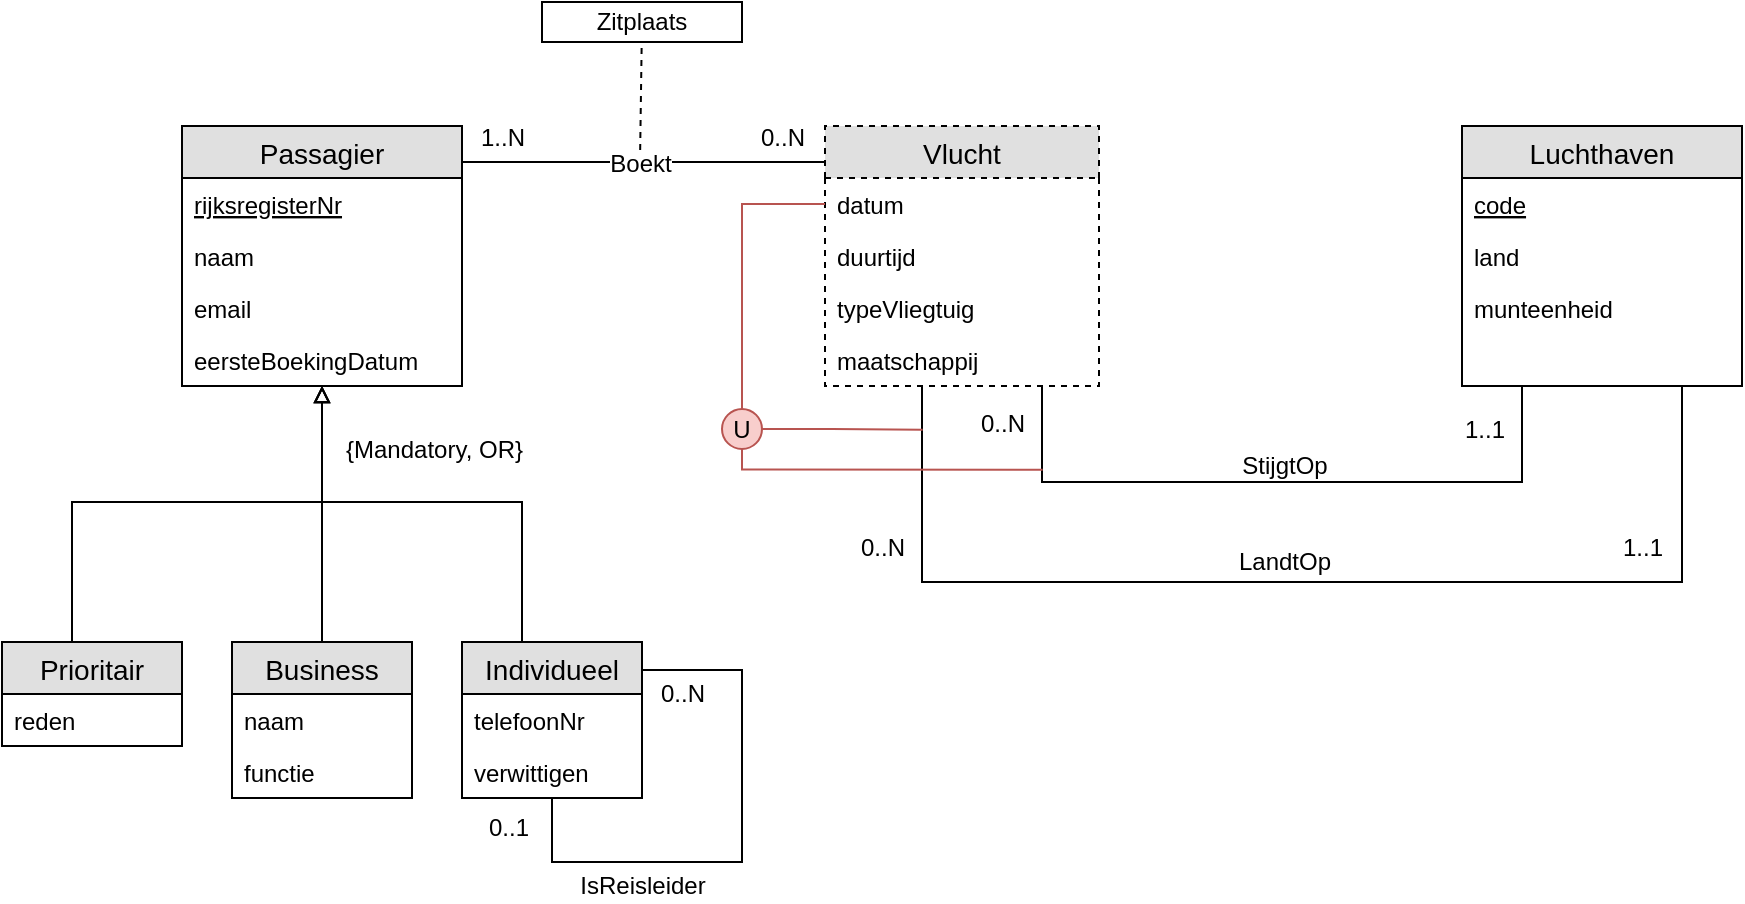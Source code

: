 <mxfile version="12.1.0" type="device" pages="1"><diagram id="qy5-HXtUIFuq6KEqq2z5" name="Page-1"><mxGraphModel dx="1825" dy="716" grid="1" gridSize="10" guides="1" tooltips="1" connect="1" arrows="1" fold="1" page="1" pageScale="1" pageWidth="850" pageHeight="1100" math="0" shadow="0"><root><mxCell id="0"/><mxCell id="1" parent="0"/><mxCell id="kHjjjAv74RzLgFQ9rnbx-1" value="Business" style="swimlane;fontStyle=0;childLayout=stackLayout;horizontal=1;startSize=26;fillColor=#e0e0e0;horizontalStack=0;resizeParent=1;resizeParentMax=0;resizeLast=0;collapsible=1;marginBottom=0;swimlaneFillColor=#ffffff;align=center;fontSize=14;html=0;" parent="1" vertex="1"><mxGeometry x="65" y="590" width="90" height="78" as="geometry"><mxRectangle x="60" y="147" width="70" height="26" as="alternateBounds"/></mxGeometry></mxCell><mxCell id="kHjjjAv74RzLgFQ9rnbx-2" value="naam" style="text;strokeColor=none;fillColor=none;spacingLeft=4;spacingRight=4;overflow=hidden;rotatable=0;points=[[0,0.5],[1,0.5]];portConstraint=eastwest;fontSize=12;fontStyle=0" parent="kHjjjAv74RzLgFQ9rnbx-1" vertex="1"><mxGeometry y="26" width="90" height="26" as="geometry"/></mxCell><mxCell id="kHjjjAv74RzLgFQ9rnbx-14" value="functie" style="text;strokeColor=none;fillColor=none;spacingLeft=4;spacingRight=4;overflow=hidden;rotatable=0;points=[[0,0.5],[1,0.5]];portConstraint=eastwest;fontSize=12;fontStyle=0" parent="kHjjjAv74RzLgFQ9rnbx-1" vertex="1"><mxGeometry y="52" width="90" height="26" as="geometry"/></mxCell><mxCell id="kHjjjAv74RzLgFQ9rnbx-3" value="" style="endArrow=block;html=1;endFill=0;edgeStyle=orthogonalEdgeStyle;rounded=0;" parent="1" source="kHjjjAv74RzLgFQ9rnbx-1" edge="1" target="YdS1X1lbPrMnb96in3iW-34"><mxGeometry width="50" height="50" relative="1" as="geometry"><mxPoint x="120" y="560" as="sourcePoint"/><mxPoint x="100" y="452" as="targetPoint"/></mxGeometry></mxCell><mxCell id="kHjjjAv74RzLgFQ9rnbx-4" value="{Mandatory, OR}" style="text;html=1;resizable=0;points=[];autosize=1;align=left;verticalAlign=top;spacingTop=-4;" parent="1" vertex="1"><mxGeometry x="120" y="483.5" width="100" height="20" as="geometry"/></mxCell><mxCell id="kHjjjAv74RzLgFQ9rnbx-5" value="Prioritair" style="swimlane;fontStyle=0;childLayout=stackLayout;horizontal=1;startSize=26;fillColor=#e0e0e0;horizontalStack=0;resizeParent=1;resizeParentMax=0;resizeLast=0;collapsible=1;marginBottom=0;swimlaneFillColor=#ffffff;align=center;fontSize=14;html=0;" parent="1" vertex="1"><mxGeometry x="-50" y="590" width="90" height="52" as="geometry"><mxRectangle x="60" y="147" width="70" height="26" as="alternateBounds"/></mxGeometry></mxCell><mxCell id="kHjjjAv74RzLgFQ9rnbx-6" value="reden" style="text;strokeColor=none;fillColor=none;spacingLeft=4;spacingRight=4;overflow=hidden;rotatable=0;points=[[0,0.5],[1,0.5]];portConstraint=eastwest;fontSize=12;fontStyle=0" parent="kHjjjAv74RzLgFQ9rnbx-5" vertex="1"><mxGeometry y="26" width="90" height="26" as="geometry"/></mxCell><mxCell id="kHjjjAv74RzLgFQ9rnbx-7" value="" style="endArrow=block;html=1;endFill=0;edgeStyle=orthogonalEdgeStyle;rounded=0;" parent="1" source="kHjjjAv74RzLgFQ9rnbx-5" edge="1" target="YdS1X1lbPrMnb96in3iW-34"><mxGeometry width="50" height="50" relative="1" as="geometry"><mxPoint x="110" y="600" as="sourcePoint"/><mxPoint x="100" y="452" as="targetPoint"/><Array as="points"><mxPoint x="-15" y="520"/><mxPoint x="110" y="520"/></Array></mxGeometry></mxCell><mxCell id="kHjjjAv74RzLgFQ9rnbx-8" value="Individueel" style="swimlane;fontStyle=0;childLayout=stackLayout;horizontal=1;startSize=26;fillColor=#e0e0e0;horizontalStack=0;resizeParent=1;resizeParentMax=0;resizeLast=0;collapsible=1;marginBottom=0;swimlaneFillColor=#ffffff;align=center;fontSize=14;html=0;" parent="1" vertex="1"><mxGeometry x="180" y="590" width="90" height="78" as="geometry"><mxRectangle x="60" y="147" width="70" height="26" as="alternateBounds"/></mxGeometry></mxCell><mxCell id="kHjjjAv74RzLgFQ9rnbx-9" value="telefoonNr" style="text;strokeColor=none;fillColor=none;spacingLeft=4;spacingRight=4;overflow=hidden;rotatable=0;points=[[0,0.5],[1,0.5]];portConstraint=eastwest;fontSize=12;fontStyle=0" parent="kHjjjAv74RzLgFQ9rnbx-8" vertex="1"><mxGeometry y="26" width="90" height="26" as="geometry"/></mxCell><mxCell id="kHjjjAv74RzLgFQ9rnbx-15" value="verwittigen" style="text;strokeColor=none;fillColor=none;spacingLeft=4;spacingRight=4;overflow=hidden;rotatable=0;points=[[0,0.5],[1,0.5]];portConstraint=eastwest;fontSize=12;fontStyle=0" parent="kHjjjAv74RzLgFQ9rnbx-8" vertex="1"><mxGeometry y="52" width="90" height="26" as="geometry"/></mxCell><mxCell id="kHjjjAv74RzLgFQ9rnbx-16" value="" style="edgeStyle=orthogonalEdgeStyle;fontSize=12;html=1;endArrow=none;jumpSize=6;strokeWidth=1;endFill=0;rounded=0;jumpStyle=none;" parent="1" source="kHjjjAv74RzLgFQ9rnbx-8" target="kHjjjAv74RzLgFQ9rnbx-8" edge="1"><mxGeometry width="100" height="100" relative="1" as="geometry"><mxPoint x="420" y="626" as="sourcePoint"/><mxPoint x="428.5" y="654" as="targetPoint"/><Array as="points"><mxPoint x="320" y="604"/><mxPoint x="320" y="700"/><mxPoint x="225" y="700"/></Array></mxGeometry></mxCell><mxCell id="kHjjjAv74RzLgFQ9rnbx-18" value="0..N" style="text;html=1;resizable=0;points=[];align=center;verticalAlign=middle;labelBackgroundColor=#ffffff;" parent="kHjjjAv74RzLgFQ9rnbx-16" vertex="1" connectable="0"><mxGeometry x="0.83" y="1" relative="1" as="geometry"><mxPoint x="66" y="-75" as="offset"/></mxGeometry></mxCell><mxCell id="kHjjjAv74RzLgFQ9rnbx-19" value="IsReisleider" style="text;html=1;resizable=0;points=[];align=center;verticalAlign=bottom;labelBackgroundColor=#ffffff;direction=south;" parent="kHjjjAv74RzLgFQ9rnbx-16" vertex="1" connectable="0"><mxGeometry x="-0.025" y="-2" relative="1" as="geometry"><mxPoint x="-48" y="33" as="offset"/></mxGeometry></mxCell><mxCell id="kHjjjAv74RzLgFQ9rnbx-20" value="" style="endArrow=block;html=1;endFill=0;edgeStyle=orthogonalEdgeStyle;rounded=0;" parent="1" source="kHjjjAv74RzLgFQ9rnbx-8" edge="1" target="YdS1X1lbPrMnb96in3iW-34"><mxGeometry width="50" height="50" relative="1" as="geometry"><mxPoint x="110" y="600" as="sourcePoint"/><mxPoint x="100" y="452" as="targetPoint"/><Array as="points"><mxPoint x="210" y="520"/><mxPoint x="110" y="520"/></Array></mxGeometry></mxCell><mxCell id="YdS1X1lbPrMnb96in3iW-33" value="" style="endArrow=none;dashed=1;html=1;" parent="1" target="YdS1X1lbPrMnb96in3iW-64" edge="1"><mxGeometry width="50" height="50" relative="1" as="geometry"><mxPoint x="269" y="350.0" as="sourcePoint"/><mxPoint x="270" y="390" as="targetPoint"/></mxGeometry></mxCell><mxCell id="YdS1X1lbPrMnb96in3iW-34" value="Passagier" style="swimlane;fontStyle=0;childLayout=stackLayout;horizontal=1;startSize=26;fillColor=#e0e0e0;horizontalStack=0;resizeParent=1;resizeParentMax=0;resizeLast=0;collapsible=1;marginBottom=0;swimlaneFillColor=#ffffff;align=center;fontSize=14;html=0;" parent="1" vertex="1"><mxGeometry x="40" y="332" width="140" height="130" as="geometry"><mxRectangle x="60" y="147" width="70" height="26" as="alternateBounds"/></mxGeometry></mxCell><mxCell id="YdS1X1lbPrMnb96in3iW-35" value="rijksregisterNr" style="text;strokeColor=none;fillColor=none;spacingLeft=4;spacingRight=4;overflow=hidden;rotatable=0;points=[[0,0.5],[1,0.5]];portConstraint=eastwest;fontSize=12;fontStyle=4" parent="YdS1X1lbPrMnb96in3iW-34" vertex="1"><mxGeometry y="26" width="140" height="26" as="geometry"/></mxCell><mxCell id="YdS1X1lbPrMnb96in3iW-36" value="naam" style="text;strokeColor=none;fillColor=none;spacingLeft=4;spacingRight=4;overflow=hidden;rotatable=0;points=[[0,0.5],[1,0.5]];portConstraint=eastwest;fontSize=12;" parent="YdS1X1lbPrMnb96in3iW-34" vertex="1"><mxGeometry y="52" width="140" height="26" as="geometry"/></mxCell><mxCell id="YdS1X1lbPrMnb96in3iW-37" value="email" style="text;strokeColor=none;fillColor=none;spacingLeft=4;spacingRight=4;overflow=hidden;rotatable=0;points=[[0,0.5],[1,0.5]];portConstraint=eastwest;fontSize=12;" parent="YdS1X1lbPrMnb96in3iW-34" vertex="1"><mxGeometry y="78" width="140" height="26" as="geometry"/></mxCell><mxCell id="YdS1X1lbPrMnb96in3iW-38" value="eersteBoekingDatum" style="text;strokeColor=none;fillColor=none;spacingLeft=4;spacingRight=4;overflow=hidden;rotatable=0;points=[[0,0.5],[1,0.5]];portConstraint=eastwest;fontSize=12;" parent="YdS1X1lbPrMnb96in3iW-34" vertex="1"><mxGeometry y="104" width="140" height="26" as="geometry"/></mxCell><mxCell id="YdS1X1lbPrMnb96in3iW-39" value="Vlucht" style="swimlane;fontStyle=0;childLayout=stackLayout;horizontal=1;startSize=26;fillColor=#e0e0e0;horizontalStack=0;resizeParent=1;resizeParentMax=0;resizeLast=0;collapsible=1;marginBottom=0;swimlaneFillColor=#ffffff;align=center;fontSize=14;html=0;dashed=1;" parent="1" vertex="1"><mxGeometry x="361.5" y="332" width="137" height="130" as="geometry"><mxRectangle x="390" y="147" width="70" height="26" as="alternateBounds"/></mxGeometry></mxCell><mxCell id="YdS1X1lbPrMnb96in3iW-40" value="datum" style="text;strokeColor=none;fillColor=none;spacingLeft=4;spacingRight=4;overflow=hidden;rotatable=0;points=[[0,0.5],[1,0.5]];portConstraint=eastwest;fontSize=12;fontStyle=0;rounded=0;verticalAlign=top;" parent="YdS1X1lbPrMnb96in3iW-39" vertex="1"><mxGeometry y="26" width="137" height="26" as="geometry"/></mxCell><mxCell id="YdS1X1lbPrMnb96in3iW-41" value="duurtijd" style="text;strokeColor=none;fillColor=none;spacingLeft=4;spacingRight=4;overflow=hidden;rotatable=0;points=[[0,0.5],[1,0.5]];portConstraint=eastwest;fontSize=12;" parent="YdS1X1lbPrMnb96in3iW-39" vertex="1"><mxGeometry y="52" width="137" height="26" as="geometry"/></mxCell><mxCell id="YdS1X1lbPrMnb96in3iW-42" value="typeVliegtuig" style="text;strokeColor=none;fillColor=none;spacingLeft=4;spacingRight=4;overflow=hidden;rotatable=0;points=[[0,0.5],[1,0.5]];portConstraint=eastwest;fontSize=12;" parent="YdS1X1lbPrMnb96in3iW-39" vertex="1"><mxGeometry y="78" width="137" height="26" as="geometry"/></mxCell><mxCell id="YdS1X1lbPrMnb96in3iW-43" value="maatschappij" style="text;strokeColor=none;fillColor=none;spacingLeft=4;spacingRight=4;overflow=hidden;rotatable=0;points=[[0,0.5],[1,0.5]];portConstraint=eastwest;fontSize=12;" parent="YdS1X1lbPrMnb96in3iW-39" vertex="1"><mxGeometry y="104" width="137" height="26" as="geometry"/></mxCell><mxCell id="YdS1X1lbPrMnb96in3iW-44" value="Luchthaven" style="swimlane;fontStyle=0;childLayout=stackLayout;horizontal=1;startSize=26;fillColor=#e0e0e0;horizontalStack=0;resizeParent=1;resizeParentMax=0;resizeLast=0;collapsible=1;marginBottom=0;swimlaneFillColor=#ffffff;align=center;fontSize=14;html=0;" parent="1" vertex="1"><mxGeometry x="680" y="332" width="140" height="130" as="geometry"><mxRectangle x="60" y="147" width="70" height="26" as="alternateBounds"/></mxGeometry></mxCell><mxCell id="YdS1X1lbPrMnb96in3iW-45" value="code" style="text;strokeColor=none;fillColor=none;spacingLeft=4;spacingRight=4;overflow=hidden;rotatable=0;points=[[0,0.5],[1,0.5]];portConstraint=eastwest;fontSize=12;fontStyle=4" parent="YdS1X1lbPrMnb96in3iW-44" vertex="1"><mxGeometry y="26" width="140" height="26" as="geometry"/></mxCell><mxCell id="YdS1X1lbPrMnb96in3iW-46" value="land" style="text;strokeColor=none;fillColor=none;spacingLeft=4;spacingRight=4;overflow=hidden;rotatable=0;points=[[0,0.5],[1,0.5]];portConstraint=eastwest;fontSize=12;" parent="YdS1X1lbPrMnb96in3iW-44" vertex="1"><mxGeometry y="52" width="140" height="26" as="geometry"/></mxCell><mxCell id="YdS1X1lbPrMnb96in3iW-47" value="munteenheid" style="text;strokeColor=none;fillColor=none;spacingLeft=4;spacingRight=4;overflow=hidden;rotatable=0;points=[[0,0.5],[1,0.5]];portConstraint=eastwest;fontSize=12;" parent="YdS1X1lbPrMnb96in3iW-44" vertex="1"><mxGeometry y="78" width="140" height="52" as="geometry"/></mxCell><mxCell id="YdS1X1lbPrMnb96in3iW-48" value="" style="edgeStyle=orthogonalEdgeStyle;fontSize=12;html=1;endArrow=none;jumpSize=6;strokeWidth=1;endFill=0;rounded=0;jumpStyle=none;" parent="1" source="YdS1X1lbPrMnb96in3iW-39" target="YdS1X1lbPrMnb96in3iW-44" edge="1"><mxGeometry width="100" height="100" relative="1" as="geometry"><mxPoint x="320" y="519.286" as="sourcePoint"/><mxPoint x="478.5" y="519.286" as="targetPoint"/><Array as="points"><mxPoint x="470" y="510"/><mxPoint x="710" y="510"/></Array></mxGeometry></mxCell><mxCell id="YdS1X1lbPrMnb96in3iW-49" value="0..N" style="text;html=1;resizable=0;points=[];align=center;verticalAlign=middle;labelBackgroundColor=#ffffff;" parent="YdS1X1lbPrMnb96in3iW-48" vertex="1" connectable="0"><mxGeometry x="-0.884" y="-1" relative="1" as="geometry"><mxPoint x="-19" y="-1" as="offset"/></mxGeometry></mxCell><mxCell id="YdS1X1lbPrMnb96in3iW-50" value="1..1" style="text;html=1;resizable=0;points=[];align=center;verticalAlign=middle;labelBackgroundColor=#ffffff;" parent="YdS1X1lbPrMnb96in3iW-48" vertex="1" connectable="0"><mxGeometry x="0.83" y="1" relative="1" as="geometry"><mxPoint x="-18.5" y="-7" as="offset"/></mxGeometry></mxCell><mxCell id="YdS1X1lbPrMnb96in3iW-51" value="StijgtOp" style="text;html=1;resizable=0;points=[];align=center;verticalAlign=bottom;labelBackgroundColor=#ffffff;direction=south;" parent="YdS1X1lbPrMnb96in3iW-48" vertex="1" connectable="0"><mxGeometry x="-0.025" y="-2" relative="1" as="geometry"><mxPoint x="4.5" y="-2" as="offset"/></mxGeometry></mxCell><mxCell id="YdS1X1lbPrMnb96in3iW-52" value="" style="edgeStyle=orthogonalEdgeStyle;fontSize=12;html=1;endArrow=none;jumpSize=6;strokeWidth=1;endFill=0;rounded=0;jumpStyle=none;" parent="1" source="YdS1X1lbPrMnb96in3iW-39" target="YdS1X1lbPrMnb96in3iW-44" edge="1"><mxGeometry width="100" height="100" relative="1" as="geometry"><mxPoint x="439.81" y="246.5" as="sourcePoint"/><mxPoint x="769.81" y="246.5" as="targetPoint"/><Array as="points"><mxPoint x="410" y="560"/><mxPoint x="790" y="560"/></Array></mxGeometry></mxCell><mxCell id="YdS1X1lbPrMnb96in3iW-53" value="0..N" style="text;html=1;resizable=0;points=[];align=center;verticalAlign=middle;labelBackgroundColor=#ffffff;" parent="YdS1X1lbPrMnb96in3iW-52" vertex="1" connectable="0"><mxGeometry x="-0.884" y="-1" relative="1" as="geometry"><mxPoint x="-19" y="47.5" as="offset"/></mxGeometry></mxCell><mxCell id="YdS1X1lbPrMnb96in3iW-54" value="1..1" style="text;html=1;resizable=0;points=[];align=center;verticalAlign=middle;labelBackgroundColor=#ffffff;" parent="YdS1X1lbPrMnb96in3iW-52" vertex="1" connectable="0"><mxGeometry x="0.83" y="1" relative="1" as="geometry"><mxPoint x="-19" y="31.5" as="offset"/></mxGeometry></mxCell><mxCell id="YdS1X1lbPrMnb96in3iW-55" value="LandtOp" style="text;html=1;resizable=0;points=[];align=center;verticalAlign=middle;labelBackgroundColor=#ffffff;" parent="YdS1X1lbPrMnb96in3iW-52" vertex="1" connectable="0"><mxGeometry x="-0.099" relative="1" as="geometry"><mxPoint x="19" y="-10" as="offset"/></mxGeometry></mxCell><mxCell id="YdS1X1lbPrMnb96in3iW-56" value="" style="edgeStyle=orthogonalEdgeStyle;fontSize=12;html=1;endArrow=none;jumpSize=6;strokeWidth=1;endFill=0;rounded=0;jumpStyle=none;" parent="1" source="YdS1X1lbPrMnb96in3iW-34" target="YdS1X1lbPrMnb96in3iW-39" edge="1"><mxGeometry width="100" height="100" relative="1" as="geometry"><mxPoint x="79.569" y="519.5" as="sourcePoint"/><mxPoint x="409.224" y="519.5" as="targetPoint"/><Array as="points"><mxPoint x="310" y="350"/><mxPoint x="310" y="350"/></Array></mxGeometry></mxCell><mxCell id="YdS1X1lbPrMnb96in3iW-57" value="1..N" style="text;html=1;resizable=0;points=[];align=center;verticalAlign=middle;labelBackgroundColor=#ffffff;" parent="YdS1X1lbPrMnb96in3iW-56" vertex="1" connectable="0"><mxGeometry x="-0.884" y="-1" relative="1" as="geometry"><mxPoint x="9.5" y="-13.5" as="offset"/></mxGeometry></mxCell><mxCell id="YdS1X1lbPrMnb96in3iW-58" value="0..N" style="text;html=1;resizable=0;points=[];align=center;verticalAlign=middle;labelBackgroundColor=#ffffff;" parent="YdS1X1lbPrMnb96in3iW-56" vertex="1" connectable="0"><mxGeometry x="0.83" y="1" relative="1" as="geometry"><mxPoint x="-6" y="-11.5" as="offset"/></mxGeometry></mxCell><mxCell id="YdS1X1lbPrMnb96in3iW-59" value="Boekt" style="text;html=1;resizable=0;points=[];align=center;verticalAlign=bottom;labelBackgroundColor=#ffffff;direction=south;" parent="YdS1X1lbPrMnb96in3iW-56" vertex="1" connectable="0"><mxGeometry x="-0.025" y="-2" relative="1" as="geometry"><mxPoint y="7.5" as="offset"/></mxGeometry></mxCell><mxCell id="YdS1X1lbPrMnb96in3iW-60" value="U" style="ellipse;whiteSpace=wrap;html=1;aspect=fixed;fillColor=#f8cecc;strokeColor=#b85450;" parent="1" vertex="1"><mxGeometry x="310" y="473.5" width="20" height="20" as="geometry"/></mxCell><mxCell id="YdS1X1lbPrMnb96in3iW-61" value="" style="endArrow=none;html=1;entryX=0;entryY=0.5;entryDx=0;entryDy=0;rounded=0;edgeStyle=orthogonalEdgeStyle;fillColor=#f8cecc;strokeColor=#b85450;" parent="1" source="YdS1X1lbPrMnb96in3iW-60" target="YdS1X1lbPrMnb96in3iW-40" edge="1"><mxGeometry width="50" height="50" relative="1" as="geometry"><mxPoint x="260" y="500" as="sourcePoint"/><mxPoint x="290" y="507.5" as="targetPoint"/></mxGeometry></mxCell><mxCell id="YdS1X1lbPrMnb96in3iW-62" value="" style="endArrow=none;html=1;rounded=0;edgeStyle=orthogonalEdgeStyle;fillColor=#f8cecc;strokeColor=#b85450;" parent="1" source="YdS1X1lbPrMnb96in3iW-60" edge="1"><mxGeometry width="50" height="50" relative="1" as="geometry"><mxPoint x="320.001" y="493.6" as="sourcePoint"/><mxPoint x="410.333" y="483.833" as="targetPoint"/><Array as="points"><mxPoint x="365" y="484"/><mxPoint x="410" y="484"/></Array></mxGeometry></mxCell><mxCell id="YdS1X1lbPrMnb96in3iW-63" value="" style="endArrow=none;html=1;rounded=0;edgeStyle=orthogonalEdgeStyle;fillColor=#f8cecc;strokeColor=#b85450;" parent="1" source="YdS1X1lbPrMnb96in3iW-60" edge="1"><mxGeometry width="50" height="50" relative="1" as="geometry"><mxPoint x="339.999" y="493.6" as="sourcePoint"/><mxPoint x="470.333" y="503.833" as="targetPoint"/><Array as="points"><mxPoint x="320" y="504"/></Array></mxGeometry></mxCell><mxCell id="YdS1X1lbPrMnb96in3iW-64" value="Zitplaats" style="rounded=0;whiteSpace=wrap;html=1;" parent="1" vertex="1"><mxGeometry x="220" y="270" width="100" height="20" as="geometry"/></mxCell><mxCell id="YdS1X1lbPrMnb96in3iW-65" value="0..1" style="text;html=1;resizable=0;points=[];align=center;verticalAlign=middle;labelBackgroundColor=#ffffff;" parent="1" vertex="1" connectable="0"><mxGeometry x="180" y="670" as="geometry"><mxPoint x="23" y="13" as="offset"/></mxGeometry></mxCell></root></mxGraphModel></diagram></mxfile>